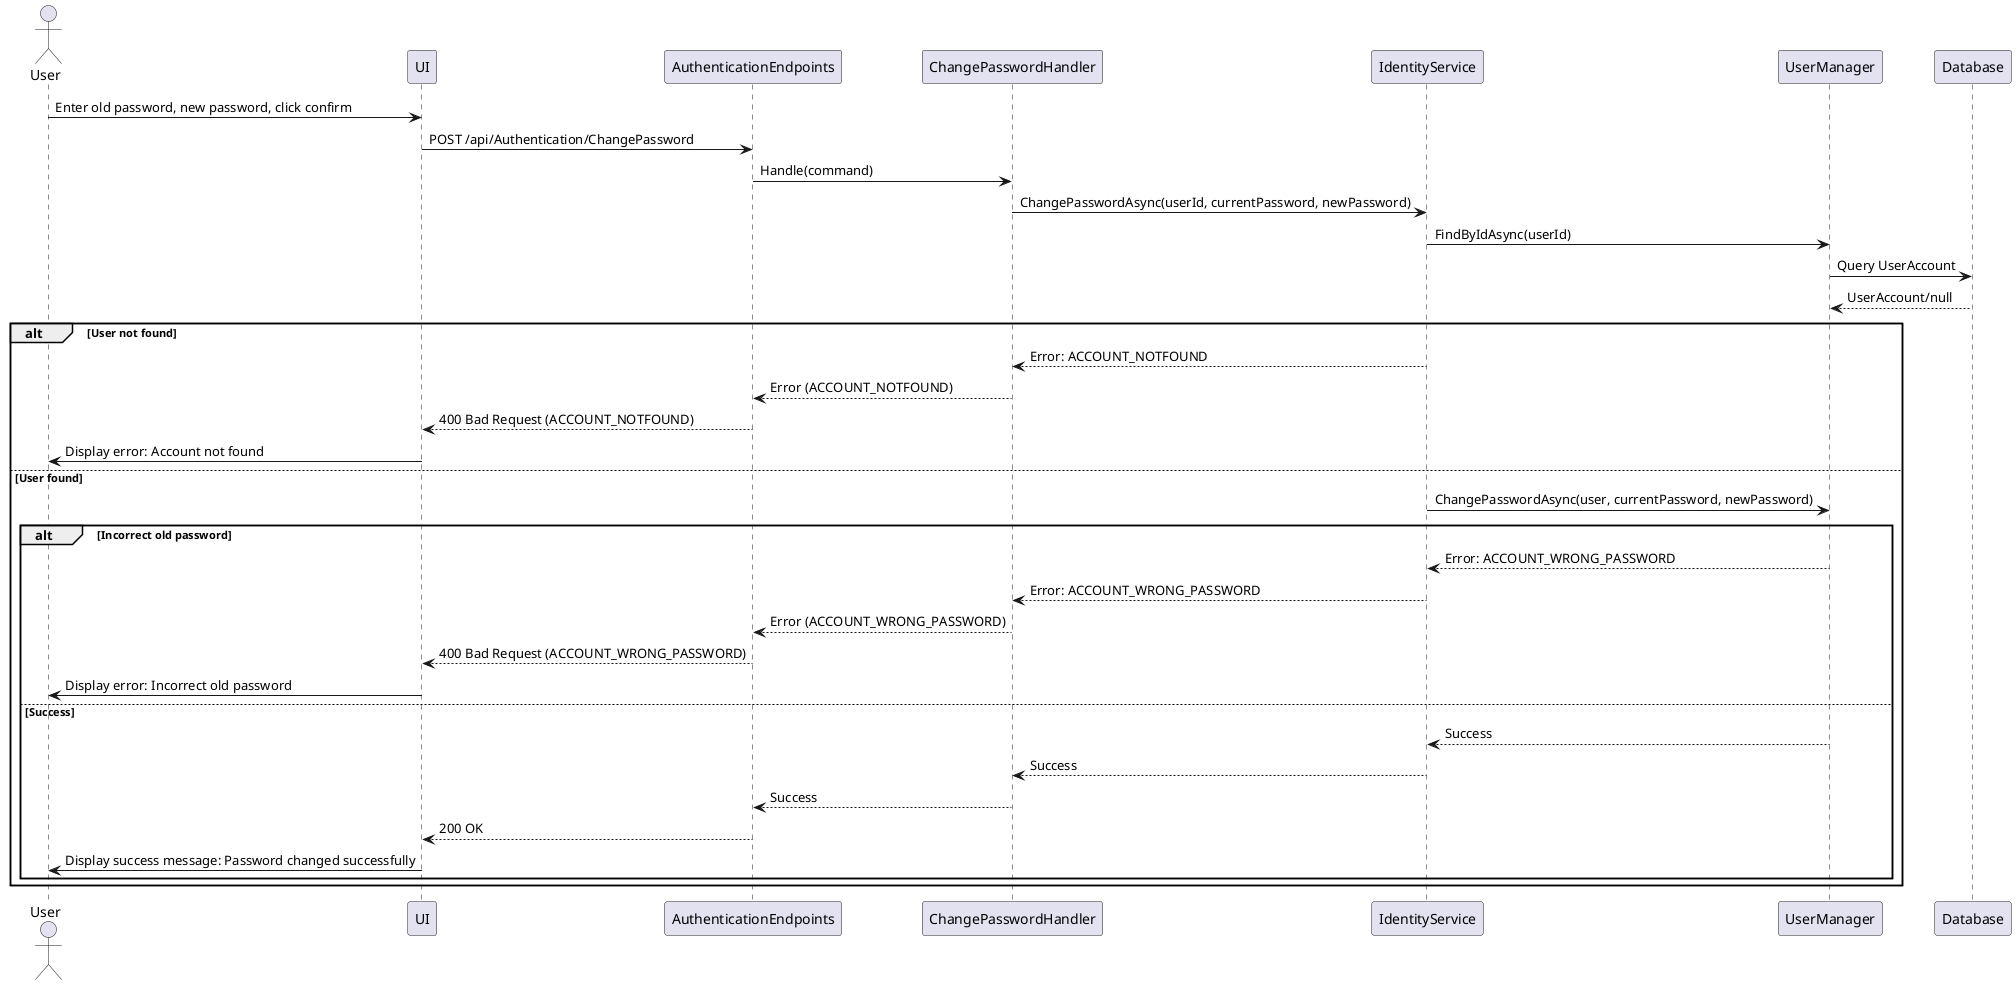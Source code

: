 @startuml
actor User
participant UI
participant AuthenticationEndpoints
participant ChangePasswordHandler
participant IdentityService
participant UserManager
participant Database

User -> UI : Enter old password, new password, click confirm
UI -> AuthenticationEndpoints : POST /api/Authentication/ChangePassword
AuthenticationEndpoints -> ChangePasswordHandler : Handle(command)
ChangePasswordHandler -> IdentityService : ChangePasswordAsync(userId, currentPassword, newPassword)
IdentityService -> UserManager : FindByIdAsync(userId)
UserManager -> Database : Query UserAccount
Database --> UserManager : UserAccount/null
alt User not found
    IdentityService --> ChangePasswordHandler : Error: ACCOUNT_NOTFOUND
    ChangePasswordHandler --> AuthenticationEndpoints : Error (ACCOUNT_NOTFOUND)
    AuthenticationEndpoints --> UI : 400 Bad Request (ACCOUNT_NOTFOUND)
    UI -> User : Display error: Account not found
else User found
    IdentityService -> UserManager : ChangePasswordAsync(user, currentPassword, newPassword)
    alt Incorrect old password
        UserManager --> IdentityService : Error: ACCOUNT_WRONG_PASSWORD
        IdentityService --> ChangePasswordHandler : Error: ACCOUNT_WRONG_PASSWORD
        ChangePasswordHandler --> AuthenticationEndpoints : Error (ACCOUNT_WRONG_PASSWORD)
        AuthenticationEndpoints --> UI : 400 Bad Request (ACCOUNT_WRONG_PASSWORD)
        UI -> User : Display error: Incorrect old password
    else Success
        UserManager --> IdentityService : Success
        IdentityService --> ChangePasswordHandler : Success
        ChangePasswordHandler --> AuthenticationEndpoints : Success
        AuthenticationEndpoints --> UI : 200 OK
        UI -> User : Display success message: Password changed successfully
    end
end
@enduml